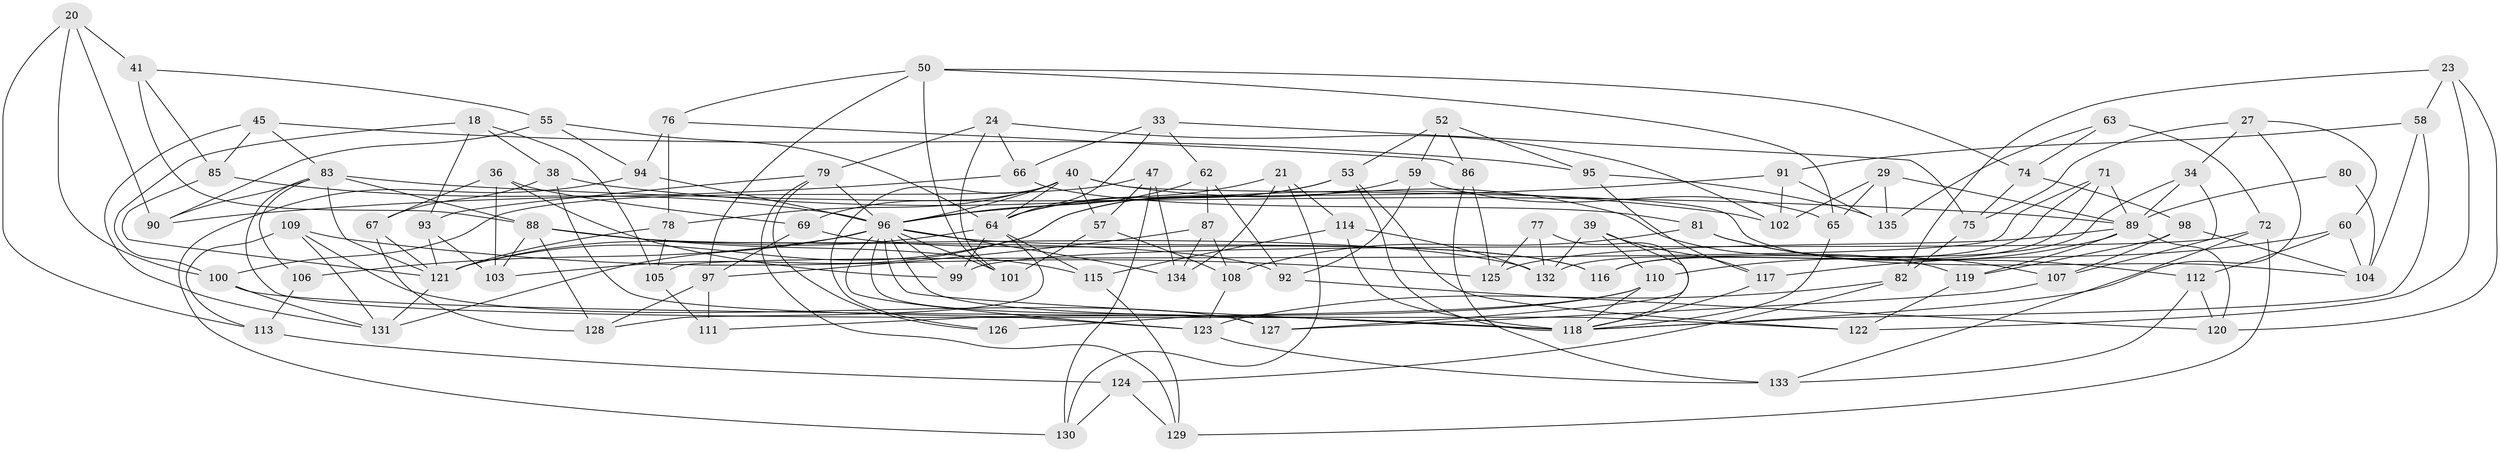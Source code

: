 // original degree distribution, {4: 1.0}
// Generated by graph-tools (version 1.1) at 2025/02/03/04/25 22:02:26]
// undirected, 94 vertices, 211 edges
graph export_dot {
graph [start="1"]
  node [color=gray90,style=filled];
  18;
  20;
  21;
  23;
  24;
  27;
  29;
  33;
  34;
  36;
  38;
  39;
  40 [super="+14+37"];
  41;
  45;
  47;
  50 [super="+10"];
  52;
  53 [super="+49"];
  55;
  57;
  58;
  59;
  60;
  62;
  63;
  64 [super="+4+11+12"];
  65;
  66;
  67;
  69;
  71;
  72 [super="+54"];
  74;
  75;
  76;
  77;
  78;
  79 [super="+68"];
  80;
  81;
  82;
  83 [super="+32"];
  85;
  86;
  87;
  88 [super="+19"];
  89 [super="+84+13"];
  90;
  91;
  92;
  93;
  94;
  95;
  96 [super="+2+30+5+15+51+25+48"];
  97 [super="+22"];
  98;
  99;
  100 [super="+26"];
  101 [super="+28"];
  102;
  103;
  104 [super="+44"];
  105;
  106;
  107;
  108;
  109;
  110 [super="+42"];
  111;
  112;
  113;
  114;
  115;
  116;
  117;
  118 [super="+73+35"];
  119;
  120;
  121 [super="+9+31"];
  122;
  123 [super="+1+56"];
  124;
  125;
  126;
  127;
  128;
  129;
  130;
  131 [super="+43"];
  132 [super="+61"];
  133 [super="+70"];
  134;
  135;
  18 -- 93;
  18 -- 105;
  18 -- 38;
  18 -- 100;
  20 -- 90;
  20 -- 113;
  20 -- 41;
  20 -- 100;
  21 -- 134;
  21 -- 114;
  21 -- 130;
  21 -- 64;
  23 -- 58;
  23 -- 122;
  23 -- 120;
  23 -- 82;
  24 -- 102;
  24 -- 79;
  24 -- 101;
  24 -- 66;
  27 -- 34;
  27 -- 75;
  27 -- 60;
  27 -- 118;
  29 -- 102;
  29 -- 65;
  29 -- 135;
  29 -- 89;
  33 -- 75;
  33 -- 66;
  33 -- 62;
  33 -- 64;
  34 -- 107;
  34 -- 116;
  34 -- 89;
  36 -- 103;
  36 -- 67;
  36 -- 69;
  36 -- 99;
  38 -- 102;
  38 -- 67;
  38 -- 123;
  39 -- 127;
  39 -- 117;
  39 -- 110;
  39 -- 132;
  40 -- 119;
  40 -- 96;
  40 -- 64;
  40 -- 104;
  40 -- 69;
  40 -- 57;
  40 -- 126;
  40 -- 78;
  41 -- 85;
  41 -- 55;
  41 -- 88;
  45 -- 95;
  45 -- 85;
  45 -- 83;
  45 -- 131;
  47 -- 100;
  47 -- 134;
  47 -- 130;
  47 -- 57;
  50 -- 65;
  50 -- 97;
  50 -- 74;
  50 -- 76;
  50 -- 101 [weight=2];
  52 -- 59;
  52 -- 95;
  52 -- 86;
  52 -- 53;
  53 -- 122;
  53 -- 118;
  53 -- 64 [weight=2];
  53 -- 103;
  55 -- 94;
  55 -- 90;
  55 -- 64;
  57 -- 101;
  57 -- 108;
  58 -- 91;
  58 -- 118;
  58 -- 104;
  59 -- 92;
  59 -- 121;
  59 -- 65;
  60 -- 117;
  60 -- 104;
  60 -- 112;
  62 -- 87;
  62 -- 92;
  62 -- 96;
  63 -- 72 [weight=2];
  63 -- 74;
  63 -- 135;
  64 -- 128;
  64 -- 99;
  64 -- 121;
  64 -- 115;
  65 -- 118;
  66 -- 81;
  66 -- 90;
  67 -- 128;
  67 -- 121;
  69 -- 116;
  69 -- 97;
  71 -- 116;
  71 -- 105;
  71 -- 132;
  71 -- 89;
  72 -- 129;
  72 -- 99;
  72 -- 133 [weight=2];
  74 -- 75;
  74 -- 98;
  75 -- 82;
  76 -- 86;
  76 -- 94;
  76 -- 78;
  77 -- 132 [weight=2];
  77 -- 125;
  77 -- 118;
  78 -- 105;
  78 -- 121;
  79 -- 129;
  79 -- 96 [weight=2];
  79 -- 93;
  79 -- 126;
  80 -- 104 [weight=2];
  80 -- 89 [weight=2];
  81 -- 107;
  81 -- 112;
  81 -- 108;
  82 -- 124;
  82 -- 123;
  83 -- 118;
  83 -- 106;
  83 -- 90;
  83 -- 88 [weight=2];
  83 -- 121;
  83 -- 89;
  85 -- 121;
  85 -- 96;
  86 -- 133;
  86 -- 125;
  87 -- 97;
  87 -- 134;
  87 -- 108;
  88 -- 103;
  88 -- 115;
  88 -- 128;
  88 -- 132;
  88 -- 92;
  89 -- 119;
  89 -- 110;
  89 -- 120;
  89 -- 125;
  91 -- 135;
  91 -- 102;
  91 -- 96;
  92 -- 120;
  93 -- 103;
  93 -- 121;
  94 -- 130;
  94 -- 96;
  95 -- 117;
  95 -- 135;
  96 -- 106 [weight=2];
  96 -- 99;
  96 -- 116;
  96 -- 127;
  96 -- 131 [weight=2];
  96 -- 122;
  96 -- 123 [weight=3];
  96 -- 101 [weight=2];
  96 -- 134;
  96 -- 118;
  97 -- 111 [weight=2];
  97 -- 128;
  98 -- 119;
  98 -- 104;
  98 -- 107;
  100 -- 118 [weight=2];
  100 -- 131;
  105 -- 111;
  106 -- 113;
  107 -- 127;
  108 -- 123;
  109 -- 131;
  109 -- 127;
  109 -- 113;
  109 -- 125;
  110 -- 126 [weight=2];
  110 -- 111;
  110 -- 118;
  112 -- 120;
  112 -- 133;
  113 -- 124;
  114 -- 132;
  114 -- 115;
  114 -- 118;
  115 -- 129;
  117 -- 118;
  119 -- 122;
  121 -- 131;
  123 -- 133 [weight=2];
  124 -- 129;
  124 -- 130;
}
